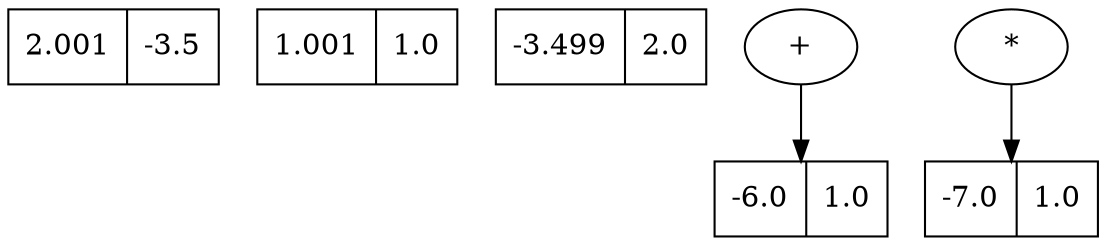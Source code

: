 digraph NN {
	2417363745488 [label="2.001 | -3.5" shape=record]
	2417659343648 [label="1.001 | 1.0" shape=record]
	2417659508544 [label="-3.499 | 2.0" shape=record]
	2417660623760 [label="-6.0 | 1.0" shape=record]
	"2417660623760+" [label="+"]
	"2417660623760+" -> 2417660623760
	2417660052928 [label="-7.0 | 1.0" shape=record]
	"2417660052928*" [label="*"]
	"2417660052928*" -> 2417660052928
}

